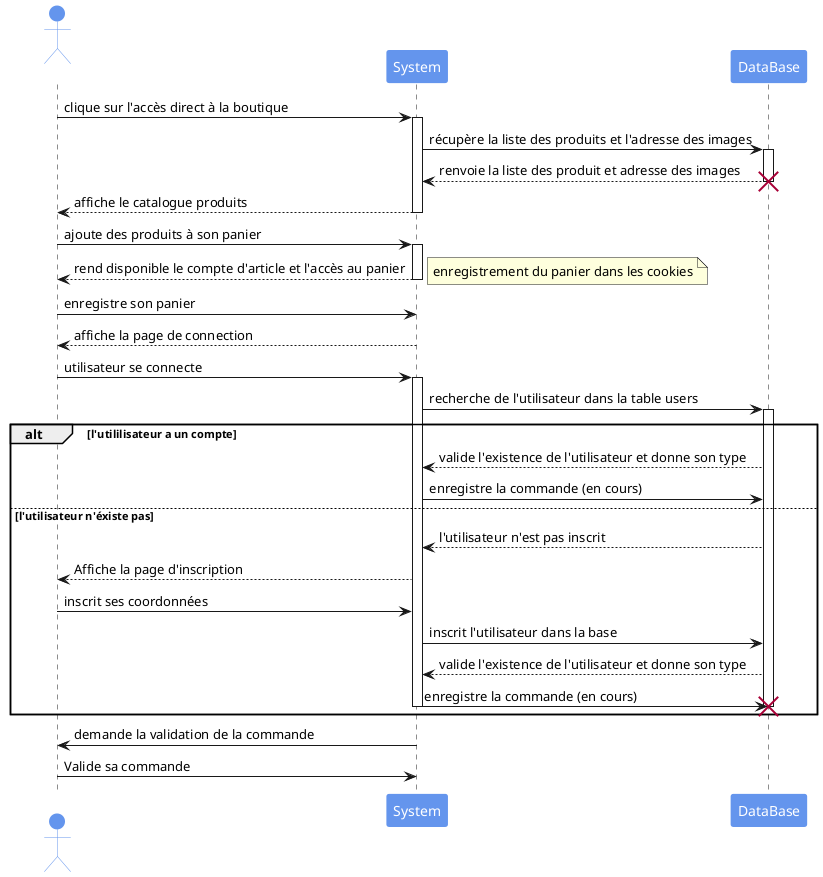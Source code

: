 @startuml sequence
skinparam participant {
  BackgroundColor cornflowerblue
  bordercolor cornflowerblue
  fontColor white
}
skinparam actor {
  BackgroundColor cornflowerblue
  bordercolor cornflowerblue
  fontColor white
}
actor Utilisateur as U
Participant System as S
Participant DataBase as D
U->S : clique sur l'accès direct à la boutique
activate S
S->D : récupère la liste des produits et l'adresse des images
activate D
D-->S : renvoie la liste des produit et adresse des images
destroy D
S-->U : affiche le catalogue produits
deactivate S
U->S : ajoute des produits à son panier
activate S
S-->U : rend disponible le compte d'article et l'accès au panier
note right : enregistrement du panier dans les cookies

deactivate S
U->S : enregistre son panier
S-->U : affiche la page de connection
U->S : utilisateur se connecte
activate S
S->D : recherche de l'utilisateur dans la table users
activate D
alt l'utililisateur a un compte
D-->S : valide l'existence de l'utilisateur et donne son type
S->D : enregistre la commande (en cours)
else l'utilisateur n'éxiste pas
D-->S :l'utilisateur n'est pas inscrit
S-->U : Affiche la page d'inscription
U->S : inscrit ses coordonnées
S->D : inscrit l'utilisateur dans la base
D-->S : valide l'existence de l'utilisateur et donne son type
S->D : enregistre la commande (en cours)
destroy D
deactivate S
end
S->U : demande la validation de la commande
U->S : Valide sa commande


@enduml